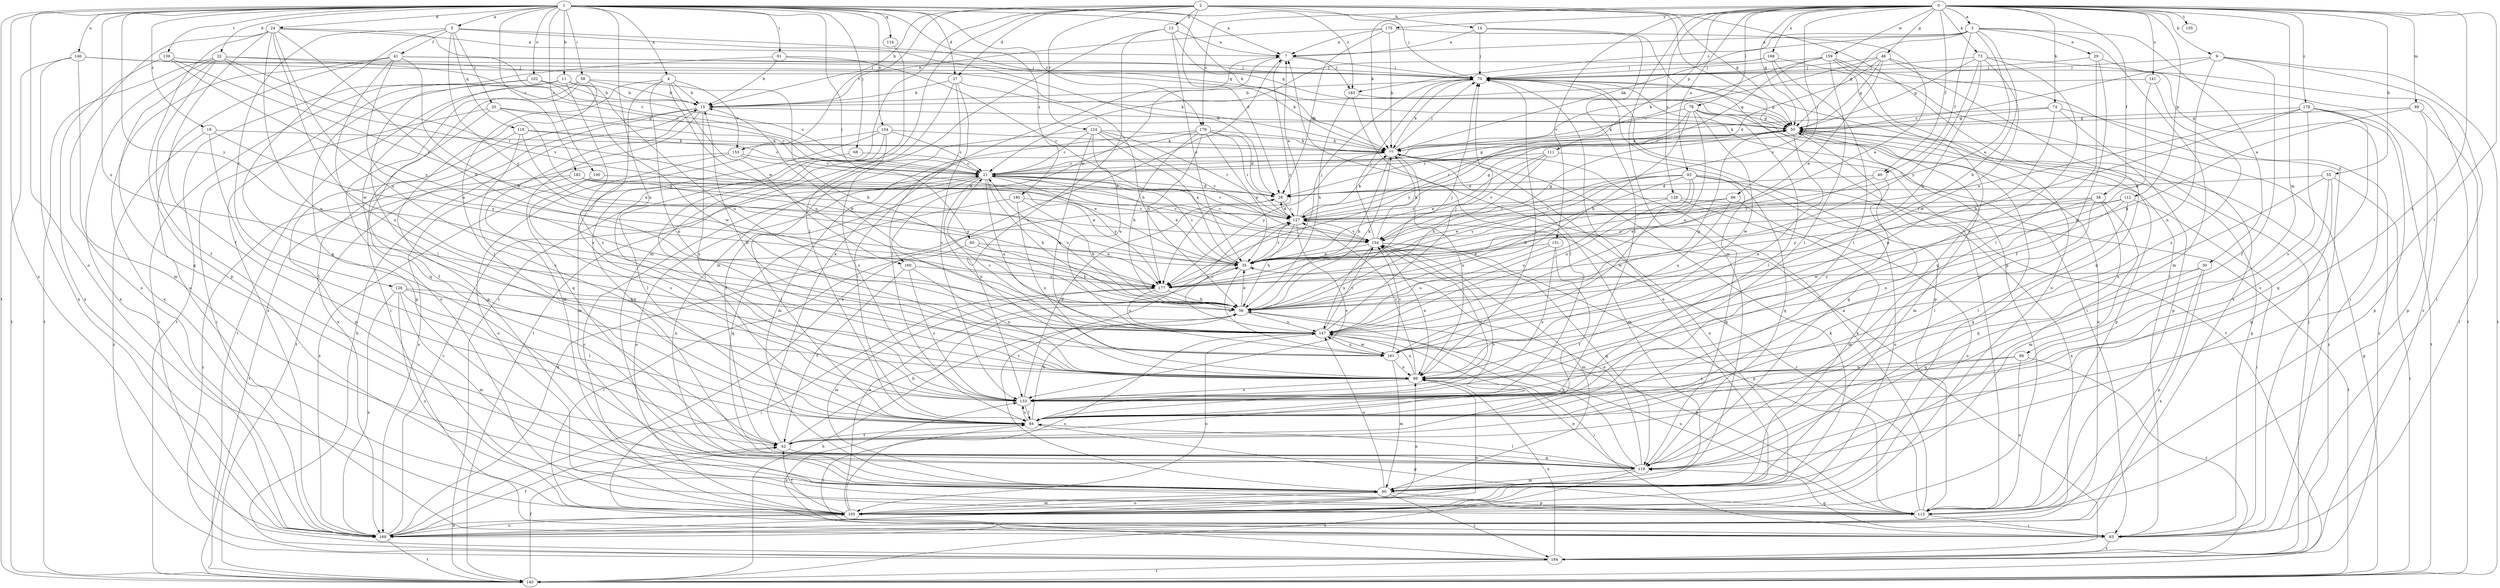 strict digraph  {
0;
1;
2;
3;
4;
5;
7;
9;
11;
13;
14;
15;
19;
20;
21;
22;
24;
27;
28;
29;
30;
35;
38;
40;
41;
42;
46;
50;
55;
56;
58;
60;
61;
63;
66;
68;
70;
73;
74;
77;
78;
84;
86;
89;
90;
93;
98;
100;
102;
104;
105;
111;
112;
113;
114;
118;
119;
124;
126;
127;
128;
133;
135;
139;
140;
141;
146;
147;
151;
153;
154;
159;
160;
161;
168;
169;
175;
177;
178;
179;
180;
182;
183;
184;
0 -> 3  [label=a];
0 -> 9  [label=b];
0 -> 38  [label=f];
0 -> 40  [label=f];
0 -> 46  [label=g];
0 -> 50  [label=g];
0 -> 55  [label=h];
0 -> 66  [label=j];
0 -> 73  [label=k];
0 -> 74  [label=k];
0 -> 77  [label=k];
0 -> 78  [label=l];
0 -> 84  [label=l];
0 -> 86  [label=m];
0 -> 89  [label=m];
0 -> 90  [label=m];
0 -> 93  [label=n];
0 -> 111  [label=p];
0 -> 112  [label=p];
0 -> 128  [label=s];
0 -> 133  [label=s];
0 -> 135  [label=t];
0 -> 141  [label=u];
0 -> 151  [label=v];
0 -> 159  [label=w];
0 -> 168  [label=x];
0 -> 175  [label=y];
0 -> 178  [label=z];
0 -> 179  [label=z];
1 -> 4  [label=a];
1 -> 5  [label=a];
1 -> 7  [label=a];
1 -> 11  [label=b];
1 -> 19  [label=c];
1 -> 22  [label=d];
1 -> 24  [label=d];
1 -> 27  [label=d];
1 -> 58  [label=i];
1 -> 60  [label=i];
1 -> 61  [label=i];
1 -> 68  [label=j];
1 -> 77  [label=k];
1 -> 98  [label=n];
1 -> 100  [label=o];
1 -> 102  [label=o];
1 -> 104  [label=o];
1 -> 105  [label=o];
1 -> 114  [label=q];
1 -> 139  [label=t];
1 -> 140  [label=t];
1 -> 146  [label=u];
1 -> 147  [label=u];
1 -> 169  [label=x];
1 -> 177  [label=y];
1 -> 179  [label=z];
1 -> 180  [label=z];
1 -> 182  [label=z];
1 -> 183  [label=z];
2 -> 13  [label=b];
2 -> 14  [label=b];
2 -> 15  [label=b];
2 -> 27  [label=d];
2 -> 28  [label=d];
2 -> 50  [label=g];
2 -> 63  [label=i];
2 -> 70  [label=j];
2 -> 90  [label=m];
2 -> 113  [label=p];
2 -> 124  [label=r];
2 -> 140  [label=t];
2 -> 153  [label=v];
3 -> 7  [label=a];
3 -> 29  [label=e];
3 -> 30  [label=e];
3 -> 35  [label=e];
3 -> 40  [label=f];
3 -> 50  [label=g];
3 -> 56  [label=h];
3 -> 77  [label=k];
3 -> 90  [label=m];
3 -> 183  [label=z];
4 -> 15  [label=b];
4 -> 84  [label=l];
4 -> 98  [label=n];
4 -> 133  [label=s];
4 -> 147  [label=u];
4 -> 153  [label=v];
4 -> 160  [label=w];
5 -> 20  [label=c];
5 -> 28  [label=d];
5 -> 41  [label=f];
5 -> 50  [label=g];
5 -> 118  [label=q];
5 -> 119  [label=q];
5 -> 126  [label=r];
5 -> 177  [label=y];
7 -> 70  [label=j];
7 -> 160  [label=w];
7 -> 177  [label=y];
7 -> 183  [label=z];
9 -> 21  [label=c];
9 -> 42  [label=f];
9 -> 63  [label=i];
9 -> 70  [label=j];
9 -> 98  [label=n];
9 -> 140  [label=t];
11 -> 15  [label=b];
11 -> 113  [label=p];
11 -> 119  [label=q];
11 -> 133  [label=s];
11 -> 147  [label=u];
11 -> 161  [label=w];
11 -> 169  [label=x];
13 -> 7  [label=a];
13 -> 35  [label=e];
13 -> 50  [label=g];
13 -> 90  [label=m];
13 -> 133  [label=s];
14 -> 7  [label=a];
14 -> 70  [label=j];
14 -> 84  [label=l];
14 -> 113  [label=p];
15 -> 50  [label=g];
15 -> 90  [label=m];
15 -> 119  [label=q];
15 -> 133  [label=s];
15 -> 140  [label=t];
15 -> 169  [label=x];
19 -> 77  [label=k];
19 -> 84  [label=l];
19 -> 177  [label=y];
19 -> 184  [label=z];
20 -> 21  [label=c];
20 -> 35  [label=e];
20 -> 42  [label=f];
20 -> 50  [label=g];
20 -> 63  [label=i];
21 -> 28  [label=d];
21 -> 35  [label=e];
21 -> 50  [label=g];
21 -> 56  [label=h];
21 -> 84  [label=l];
21 -> 98  [label=n];
21 -> 105  [label=o];
21 -> 127  [label=r];
21 -> 147  [label=u];
21 -> 154  [label=v];
21 -> 177  [label=y];
22 -> 21  [label=c];
22 -> 42  [label=f];
22 -> 70  [label=j];
22 -> 119  [label=q];
22 -> 127  [label=r];
22 -> 140  [label=t];
22 -> 154  [label=v];
22 -> 169  [label=x];
24 -> 7  [label=a];
24 -> 21  [label=c];
24 -> 42  [label=f];
24 -> 56  [label=h];
24 -> 98  [label=n];
24 -> 113  [label=p];
24 -> 147  [label=u];
24 -> 161  [label=w];
24 -> 169  [label=x];
27 -> 15  [label=b];
27 -> 56  [label=h];
27 -> 84  [label=l];
27 -> 133  [label=s];
27 -> 140  [label=t];
28 -> 127  [label=r];
29 -> 42  [label=f];
29 -> 70  [label=j];
29 -> 84  [label=l];
29 -> 140  [label=t];
30 -> 113  [label=p];
30 -> 119  [label=q];
30 -> 169  [label=x];
30 -> 177  [label=y];
35 -> 21  [label=c];
35 -> 70  [label=j];
35 -> 127  [label=r];
35 -> 161  [label=w];
35 -> 177  [label=y];
38 -> 35  [label=e];
38 -> 84  [label=l];
38 -> 90  [label=m];
38 -> 119  [label=q];
38 -> 127  [label=r];
38 -> 161  [label=w];
40 -> 28  [label=d];
40 -> 84  [label=l];
40 -> 177  [label=y];
41 -> 56  [label=h];
41 -> 70  [label=j];
41 -> 77  [label=k];
41 -> 98  [label=n];
41 -> 105  [label=o];
41 -> 147  [label=u];
41 -> 169  [label=x];
42 -> 7  [label=a];
42 -> 56  [label=h];
42 -> 119  [label=q];
42 -> 154  [label=v];
46 -> 21  [label=c];
46 -> 28  [label=d];
46 -> 35  [label=e];
46 -> 50  [label=g];
46 -> 63  [label=i];
46 -> 70  [label=j];
46 -> 119  [label=q];
50 -> 77  [label=k];
50 -> 90  [label=m];
50 -> 98  [label=n];
50 -> 113  [label=p];
50 -> 127  [label=r];
50 -> 184  [label=z];
55 -> 28  [label=d];
55 -> 98  [label=n];
55 -> 119  [label=q];
55 -> 133  [label=s];
55 -> 140  [label=t];
56 -> 15  [label=b];
56 -> 21  [label=c];
56 -> 35  [label=e];
56 -> 70  [label=j];
56 -> 77  [label=k];
56 -> 113  [label=p];
56 -> 147  [label=u];
58 -> 15  [label=b];
58 -> 56  [label=h];
58 -> 63  [label=i];
58 -> 105  [label=o];
58 -> 113  [label=p];
58 -> 140  [label=t];
60 -> 35  [label=e];
60 -> 56  [label=h];
60 -> 63  [label=i];
61 -> 15  [label=b];
61 -> 70  [label=j];
61 -> 127  [label=r];
61 -> 140  [label=t];
63 -> 50  [label=g];
63 -> 84  [label=l];
63 -> 119  [label=q];
63 -> 184  [label=z];
66 -> 35  [label=e];
66 -> 105  [label=o];
66 -> 127  [label=r];
66 -> 147  [label=u];
68 -> 21  [label=c];
68 -> 84  [label=l];
70 -> 15  [label=b];
70 -> 50  [label=g];
70 -> 63  [label=i];
70 -> 77  [label=k];
70 -> 105  [label=o];
70 -> 113  [label=p];
70 -> 140  [label=t];
73 -> 50  [label=g];
73 -> 56  [label=h];
73 -> 70  [label=j];
73 -> 133  [label=s];
73 -> 161  [label=w];
73 -> 177  [label=y];
73 -> 184  [label=z];
74 -> 50  [label=g];
74 -> 77  [label=k];
74 -> 98  [label=n];
74 -> 113  [label=p];
74 -> 184  [label=z];
77 -> 21  [label=c];
77 -> 56  [label=h];
77 -> 70  [label=j];
77 -> 90  [label=m];
77 -> 98  [label=n];
77 -> 105  [label=o];
77 -> 177  [label=y];
78 -> 50  [label=g];
78 -> 56  [label=h];
78 -> 77  [label=k];
78 -> 84  [label=l];
78 -> 147  [label=u];
78 -> 161  [label=w];
78 -> 169  [label=x];
78 -> 177  [label=y];
84 -> 42  [label=f];
84 -> 56  [label=h];
84 -> 113  [label=p];
84 -> 133  [label=s];
86 -> 98  [label=n];
86 -> 105  [label=o];
86 -> 133  [label=s];
86 -> 184  [label=z];
89 -> 50  [label=g];
89 -> 56  [label=h];
89 -> 63  [label=i];
89 -> 113  [label=p];
90 -> 105  [label=o];
90 -> 113  [label=p];
90 -> 127  [label=r];
90 -> 147  [label=u];
90 -> 184  [label=z];
93 -> 28  [label=d];
93 -> 56  [label=h];
93 -> 105  [label=o];
93 -> 119  [label=q];
93 -> 147  [label=u];
93 -> 154  [label=v];
93 -> 161  [label=w];
93 -> 169  [label=x];
93 -> 177  [label=y];
98 -> 15  [label=b];
98 -> 70  [label=j];
98 -> 127  [label=r];
98 -> 133  [label=s];
98 -> 147  [label=u];
100 -> 28  [label=d];
100 -> 133  [label=s];
100 -> 169  [label=x];
102 -> 15  [label=b];
102 -> 21  [label=c];
102 -> 84  [label=l];
102 -> 184  [label=z];
104 -> 21  [label=c];
104 -> 77  [label=k];
104 -> 84  [label=l];
104 -> 90  [label=m];
104 -> 119  [label=q];
104 -> 133  [label=s];
105 -> 21  [label=c];
105 -> 35  [label=e];
105 -> 42  [label=f];
105 -> 50  [label=g];
105 -> 77  [label=k];
105 -> 90  [label=m];
105 -> 98  [label=n];
105 -> 147  [label=u];
105 -> 169  [label=x];
111 -> 21  [label=c];
111 -> 35  [label=e];
111 -> 56  [label=h];
111 -> 119  [label=q];
111 -> 154  [label=v];
112 -> 63  [label=i];
112 -> 84  [label=l];
112 -> 98  [label=n];
112 -> 127  [label=r];
112 -> 177  [label=y];
113 -> 63  [label=i];
113 -> 77  [label=k];
113 -> 127  [label=r];
113 -> 147  [label=u];
114 -> 84  [label=l];
118 -> 21  [label=c];
118 -> 35  [label=e];
118 -> 77  [label=k];
118 -> 113  [label=p];
118 -> 133  [label=s];
119 -> 35  [label=e];
119 -> 50  [label=g];
119 -> 56  [label=h];
119 -> 84  [label=l];
119 -> 90  [label=m];
119 -> 98  [label=n];
119 -> 140  [label=t];
124 -> 21  [label=c];
124 -> 35  [label=e];
124 -> 42  [label=f];
124 -> 77  [label=k];
124 -> 127  [label=r];
124 -> 147  [label=u];
124 -> 154  [label=v];
124 -> 161  [label=w];
126 -> 56  [label=h];
126 -> 84  [label=l];
126 -> 90  [label=m];
126 -> 98  [label=n];
126 -> 105  [label=o];
126 -> 169  [label=x];
127 -> 7  [label=a];
127 -> 28  [label=d];
127 -> 50  [label=g];
127 -> 56  [label=h];
127 -> 77  [label=k];
127 -> 133  [label=s];
127 -> 154  [label=v];
128 -> 90  [label=m];
128 -> 127  [label=r];
128 -> 140  [label=t];
128 -> 147  [label=u];
133 -> 28  [label=d];
133 -> 84  [label=l];
133 -> 154  [label=v];
139 -> 70  [label=j];
139 -> 154  [label=v];
139 -> 169  [label=x];
139 -> 177  [label=y];
140 -> 42  [label=f];
140 -> 50  [label=g];
140 -> 56  [label=h];
141 -> 15  [label=b];
141 -> 133  [label=s];
141 -> 161  [label=w];
146 -> 70  [label=j];
146 -> 77  [label=k];
146 -> 90  [label=m];
146 -> 140  [label=t];
146 -> 169  [label=x];
147 -> 50  [label=g];
147 -> 63  [label=i];
147 -> 70  [label=j];
147 -> 105  [label=o];
147 -> 127  [label=r];
147 -> 154  [label=v];
147 -> 161  [label=w];
151 -> 35  [label=e];
151 -> 42  [label=f];
151 -> 133  [label=s];
151 -> 147  [label=u];
153 -> 21  [label=c];
153 -> 35  [label=e];
153 -> 105  [label=o];
153 -> 169  [label=x];
154 -> 35  [label=e];
154 -> 50  [label=g];
154 -> 70  [label=j];
154 -> 77  [label=k];
154 -> 90  [label=m];
154 -> 98  [label=n];
154 -> 113  [label=p];
154 -> 119  [label=q];
154 -> 147  [label=u];
159 -> 63  [label=i];
159 -> 70  [label=j];
159 -> 77  [label=k];
159 -> 84  [label=l];
159 -> 105  [label=o];
159 -> 127  [label=r];
159 -> 169  [label=x];
160 -> 42  [label=f];
160 -> 98  [label=n];
160 -> 133  [label=s];
160 -> 177  [label=y];
161 -> 21  [label=c];
161 -> 90  [label=m];
161 -> 98  [label=n];
161 -> 147  [label=u];
161 -> 154  [label=v];
168 -> 21  [label=c];
168 -> 70  [label=j];
168 -> 84  [label=l];
168 -> 119  [label=q];
168 -> 154  [label=v];
169 -> 7  [label=a];
169 -> 21  [label=c];
169 -> 28  [label=d];
169 -> 42  [label=f];
169 -> 98  [label=n];
169 -> 105  [label=o];
169 -> 140  [label=t];
175 -> 7  [label=a];
175 -> 15  [label=b];
175 -> 28  [label=d];
175 -> 35  [label=e];
175 -> 77  [label=k];
177 -> 56  [label=h];
177 -> 63  [label=i];
177 -> 90  [label=m];
177 -> 147  [label=u];
178 -> 35  [label=e];
178 -> 50  [label=g];
178 -> 56  [label=h];
178 -> 113  [label=p];
178 -> 119  [label=q];
178 -> 133  [label=s];
178 -> 140  [label=t];
179 -> 28  [label=d];
179 -> 35  [label=e];
179 -> 56  [label=h];
179 -> 77  [label=k];
179 -> 84  [label=l];
179 -> 90  [label=m];
179 -> 127  [label=r];
179 -> 177  [label=y];
180 -> 56  [label=h];
180 -> 98  [label=n];
180 -> 119  [label=q];
180 -> 127  [label=r];
182 -> 28  [label=d];
182 -> 35  [label=e];
182 -> 140  [label=t];
182 -> 154  [label=v];
182 -> 177  [label=y];
182 -> 184  [label=z];
183 -> 50  [label=g];
183 -> 56  [label=h];
183 -> 84  [label=l];
184 -> 7  [label=a];
184 -> 15  [label=b];
184 -> 70  [label=j];
184 -> 98  [label=n];
184 -> 133  [label=s];
184 -> 140  [label=t];
}
